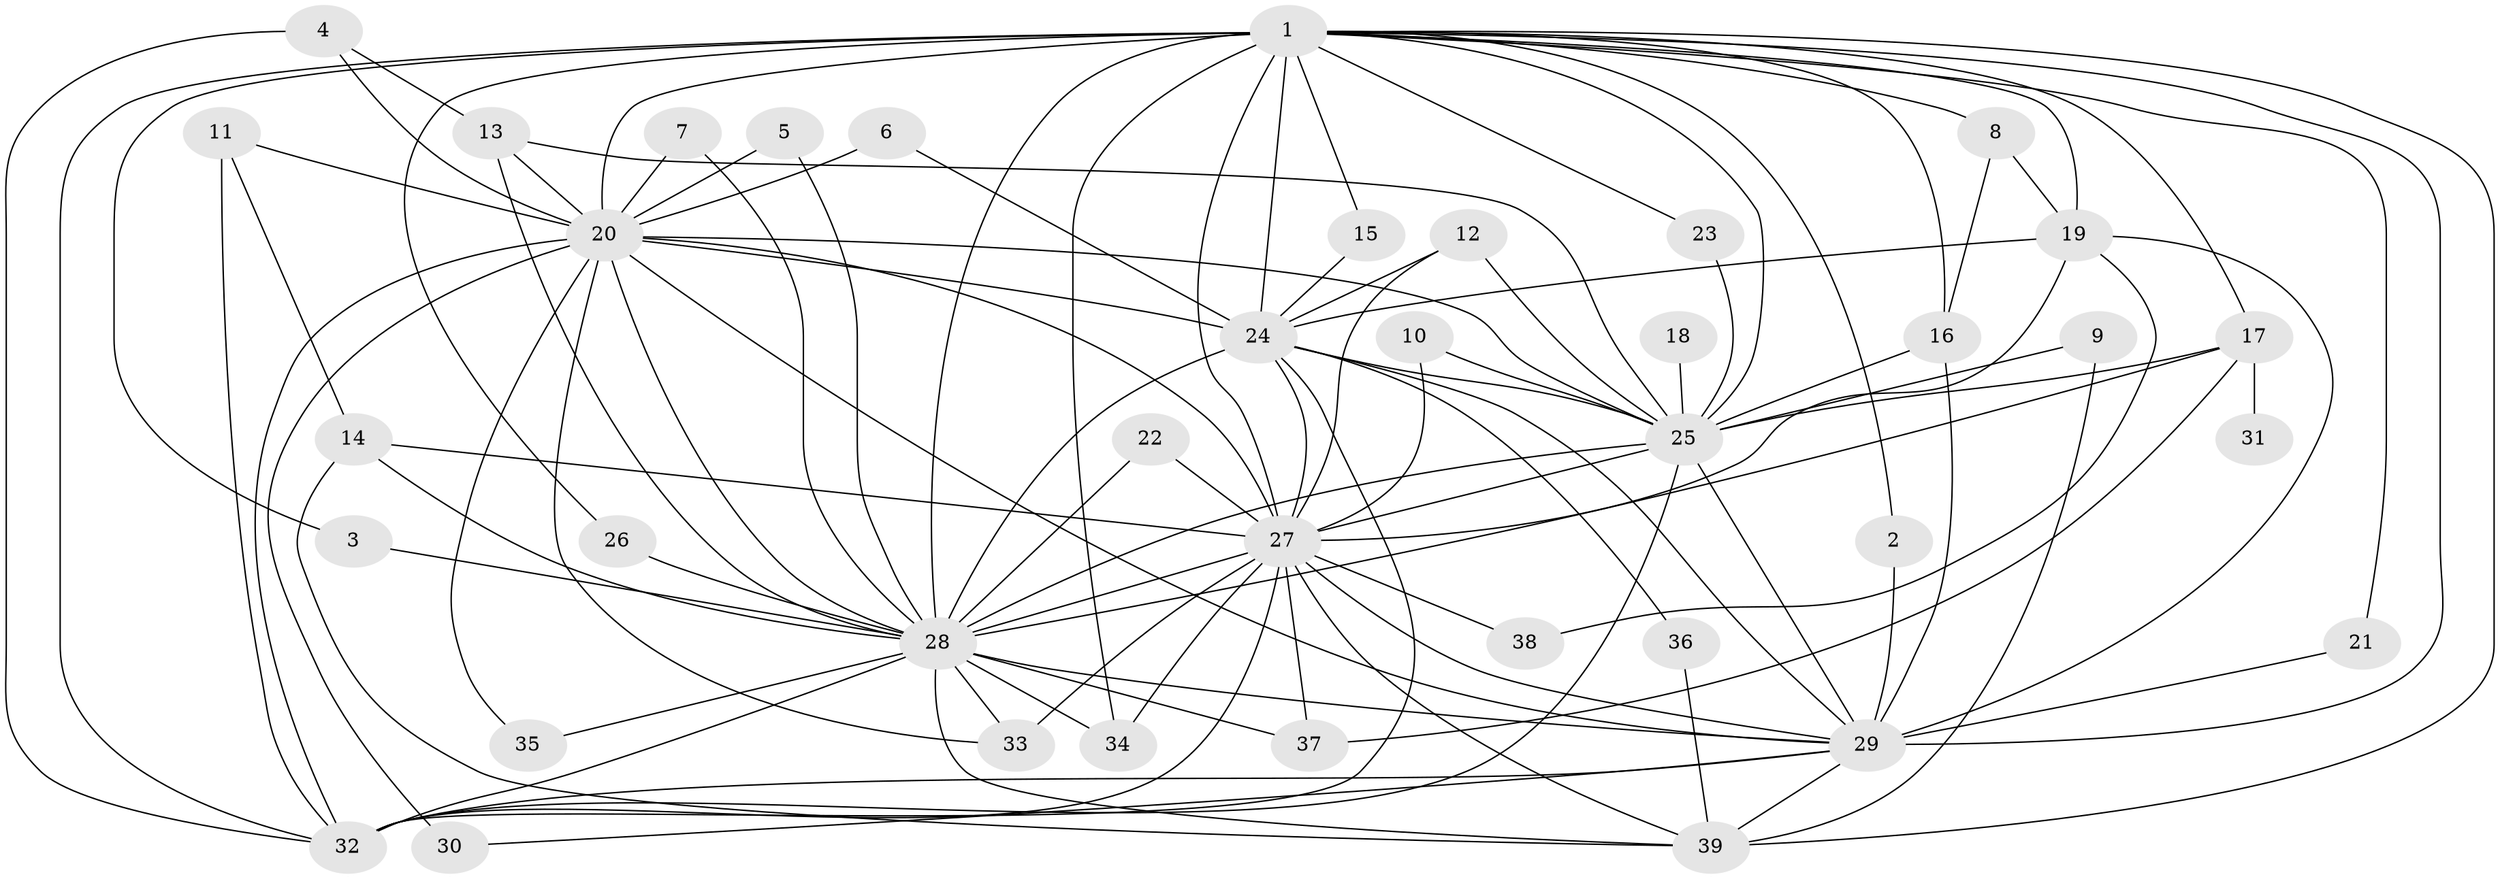 // original degree distribution, {18: 0.02564102564102564, 15: 0.02564102564102564, 21: 0.02564102564102564, 20: 0.01282051282051282, 10: 0.01282051282051282, 13: 0.01282051282051282, 29: 0.01282051282051282, 4: 0.08974358974358974, 2: 0.48717948717948717, 3: 0.24358974358974358, 6: 0.01282051282051282, 5: 0.038461538461538464}
// Generated by graph-tools (version 1.1) at 2025/25/03/09/25 03:25:39]
// undirected, 39 vertices, 103 edges
graph export_dot {
graph [start="1"]
  node [color=gray90,style=filled];
  1;
  2;
  3;
  4;
  5;
  6;
  7;
  8;
  9;
  10;
  11;
  12;
  13;
  14;
  15;
  16;
  17;
  18;
  19;
  20;
  21;
  22;
  23;
  24;
  25;
  26;
  27;
  28;
  29;
  30;
  31;
  32;
  33;
  34;
  35;
  36;
  37;
  38;
  39;
  1 -- 2 [weight=1.0];
  1 -- 3 [weight=1.0];
  1 -- 8 [weight=1.0];
  1 -- 15 [weight=1.0];
  1 -- 16 [weight=2.0];
  1 -- 17 [weight=2.0];
  1 -- 19 [weight=1.0];
  1 -- 20 [weight=3.0];
  1 -- 21 [weight=1.0];
  1 -- 23 [weight=1.0];
  1 -- 24 [weight=4.0];
  1 -- 25 [weight=3.0];
  1 -- 26 [weight=1.0];
  1 -- 27 [weight=4.0];
  1 -- 28 [weight=3.0];
  1 -- 29 [weight=3.0];
  1 -- 32 [weight=3.0];
  1 -- 34 [weight=1.0];
  1 -- 39 [weight=1.0];
  2 -- 29 [weight=1.0];
  3 -- 28 [weight=1.0];
  4 -- 13 [weight=1.0];
  4 -- 20 [weight=1.0];
  4 -- 32 [weight=1.0];
  5 -- 20 [weight=1.0];
  5 -- 28 [weight=1.0];
  6 -- 20 [weight=1.0];
  6 -- 24 [weight=1.0];
  7 -- 20 [weight=1.0];
  7 -- 28 [weight=1.0];
  8 -- 16 [weight=1.0];
  8 -- 19 [weight=1.0];
  9 -- 25 [weight=1.0];
  9 -- 39 [weight=1.0];
  10 -- 25 [weight=1.0];
  10 -- 27 [weight=1.0];
  11 -- 14 [weight=1.0];
  11 -- 20 [weight=1.0];
  11 -- 32 [weight=1.0];
  12 -- 24 [weight=1.0];
  12 -- 25 [weight=1.0];
  12 -- 27 [weight=1.0];
  13 -- 20 [weight=1.0];
  13 -- 25 [weight=1.0];
  13 -- 28 [weight=1.0];
  14 -- 27 [weight=1.0];
  14 -- 28 [weight=1.0];
  14 -- 39 [weight=1.0];
  15 -- 24 [weight=2.0];
  16 -- 25 [weight=1.0];
  16 -- 29 [weight=2.0];
  17 -- 25 [weight=2.0];
  17 -- 28 [weight=2.0];
  17 -- 31 [weight=2.0];
  17 -- 37 [weight=1.0];
  18 -- 25 [weight=1.0];
  19 -- 24 [weight=1.0];
  19 -- 27 [weight=1.0];
  19 -- 29 [weight=2.0];
  19 -- 38 [weight=1.0];
  20 -- 24 [weight=1.0];
  20 -- 25 [weight=1.0];
  20 -- 27 [weight=1.0];
  20 -- 28 [weight=2.0];
  20 -- 29 [weight=1.0];
  20 -- 30 [weight=2.0];
  20 -- 32 [weight=1.0];
  20 -- 33 [weight=1.0];
  20 -- 35 [weight=1.0];
  21 -- 29 [weight=1.0];
  22 -- 27 [weight=1.0];
  22 -- 28 [weight=1.0];
  23 -- 25 [weight=1.0];
  24 -- 25 [weight=1.0];
  24 -- 27 [weight=1.0];
  24 -- 28 [weight=3.0];
  24 -- 29 [weight=1.0];
  24 -- 32 [weight=1.0];
  24 -- 36 [weight=1.0];
  25 -- 27 [weight=1.0];
  25 -- 28 [weight=2.0];
  25 -- 29 [weight=1.0];
  25 -- 32 [weight=2.0];
  26 -- 28 [weight=1.0];
  27 -- 28 [weight=2.0];
  27 -- 29 [weight=1.0];
  27 -- 32 [weight=2.0];
  27 -- 33 [weight=2.0];
  27 -- 34 [weight=1.0];
  27 -- 37 [weight=1.0];
  27 -- 38 [weight=1.0];
  27 -- 39 [weight=1.0];
  28 -- 29 [weight=3.0];
  28 -- 32 [weight=1.0];
  28 -- 33 [weight=1.0];
  28 -- 34 [weight=1.0];
  28 -- 35 [weight=1.0];
  28 -- 37 [weight=1.0];
  28 -- 39 [weight=1.0];
  29 -- 30 [weight=1.0];
  29 -- 32 [weight=1.0];
  29 -- 39 [weight=1.0];
  36 -- 39 [weight=1.0];
}
